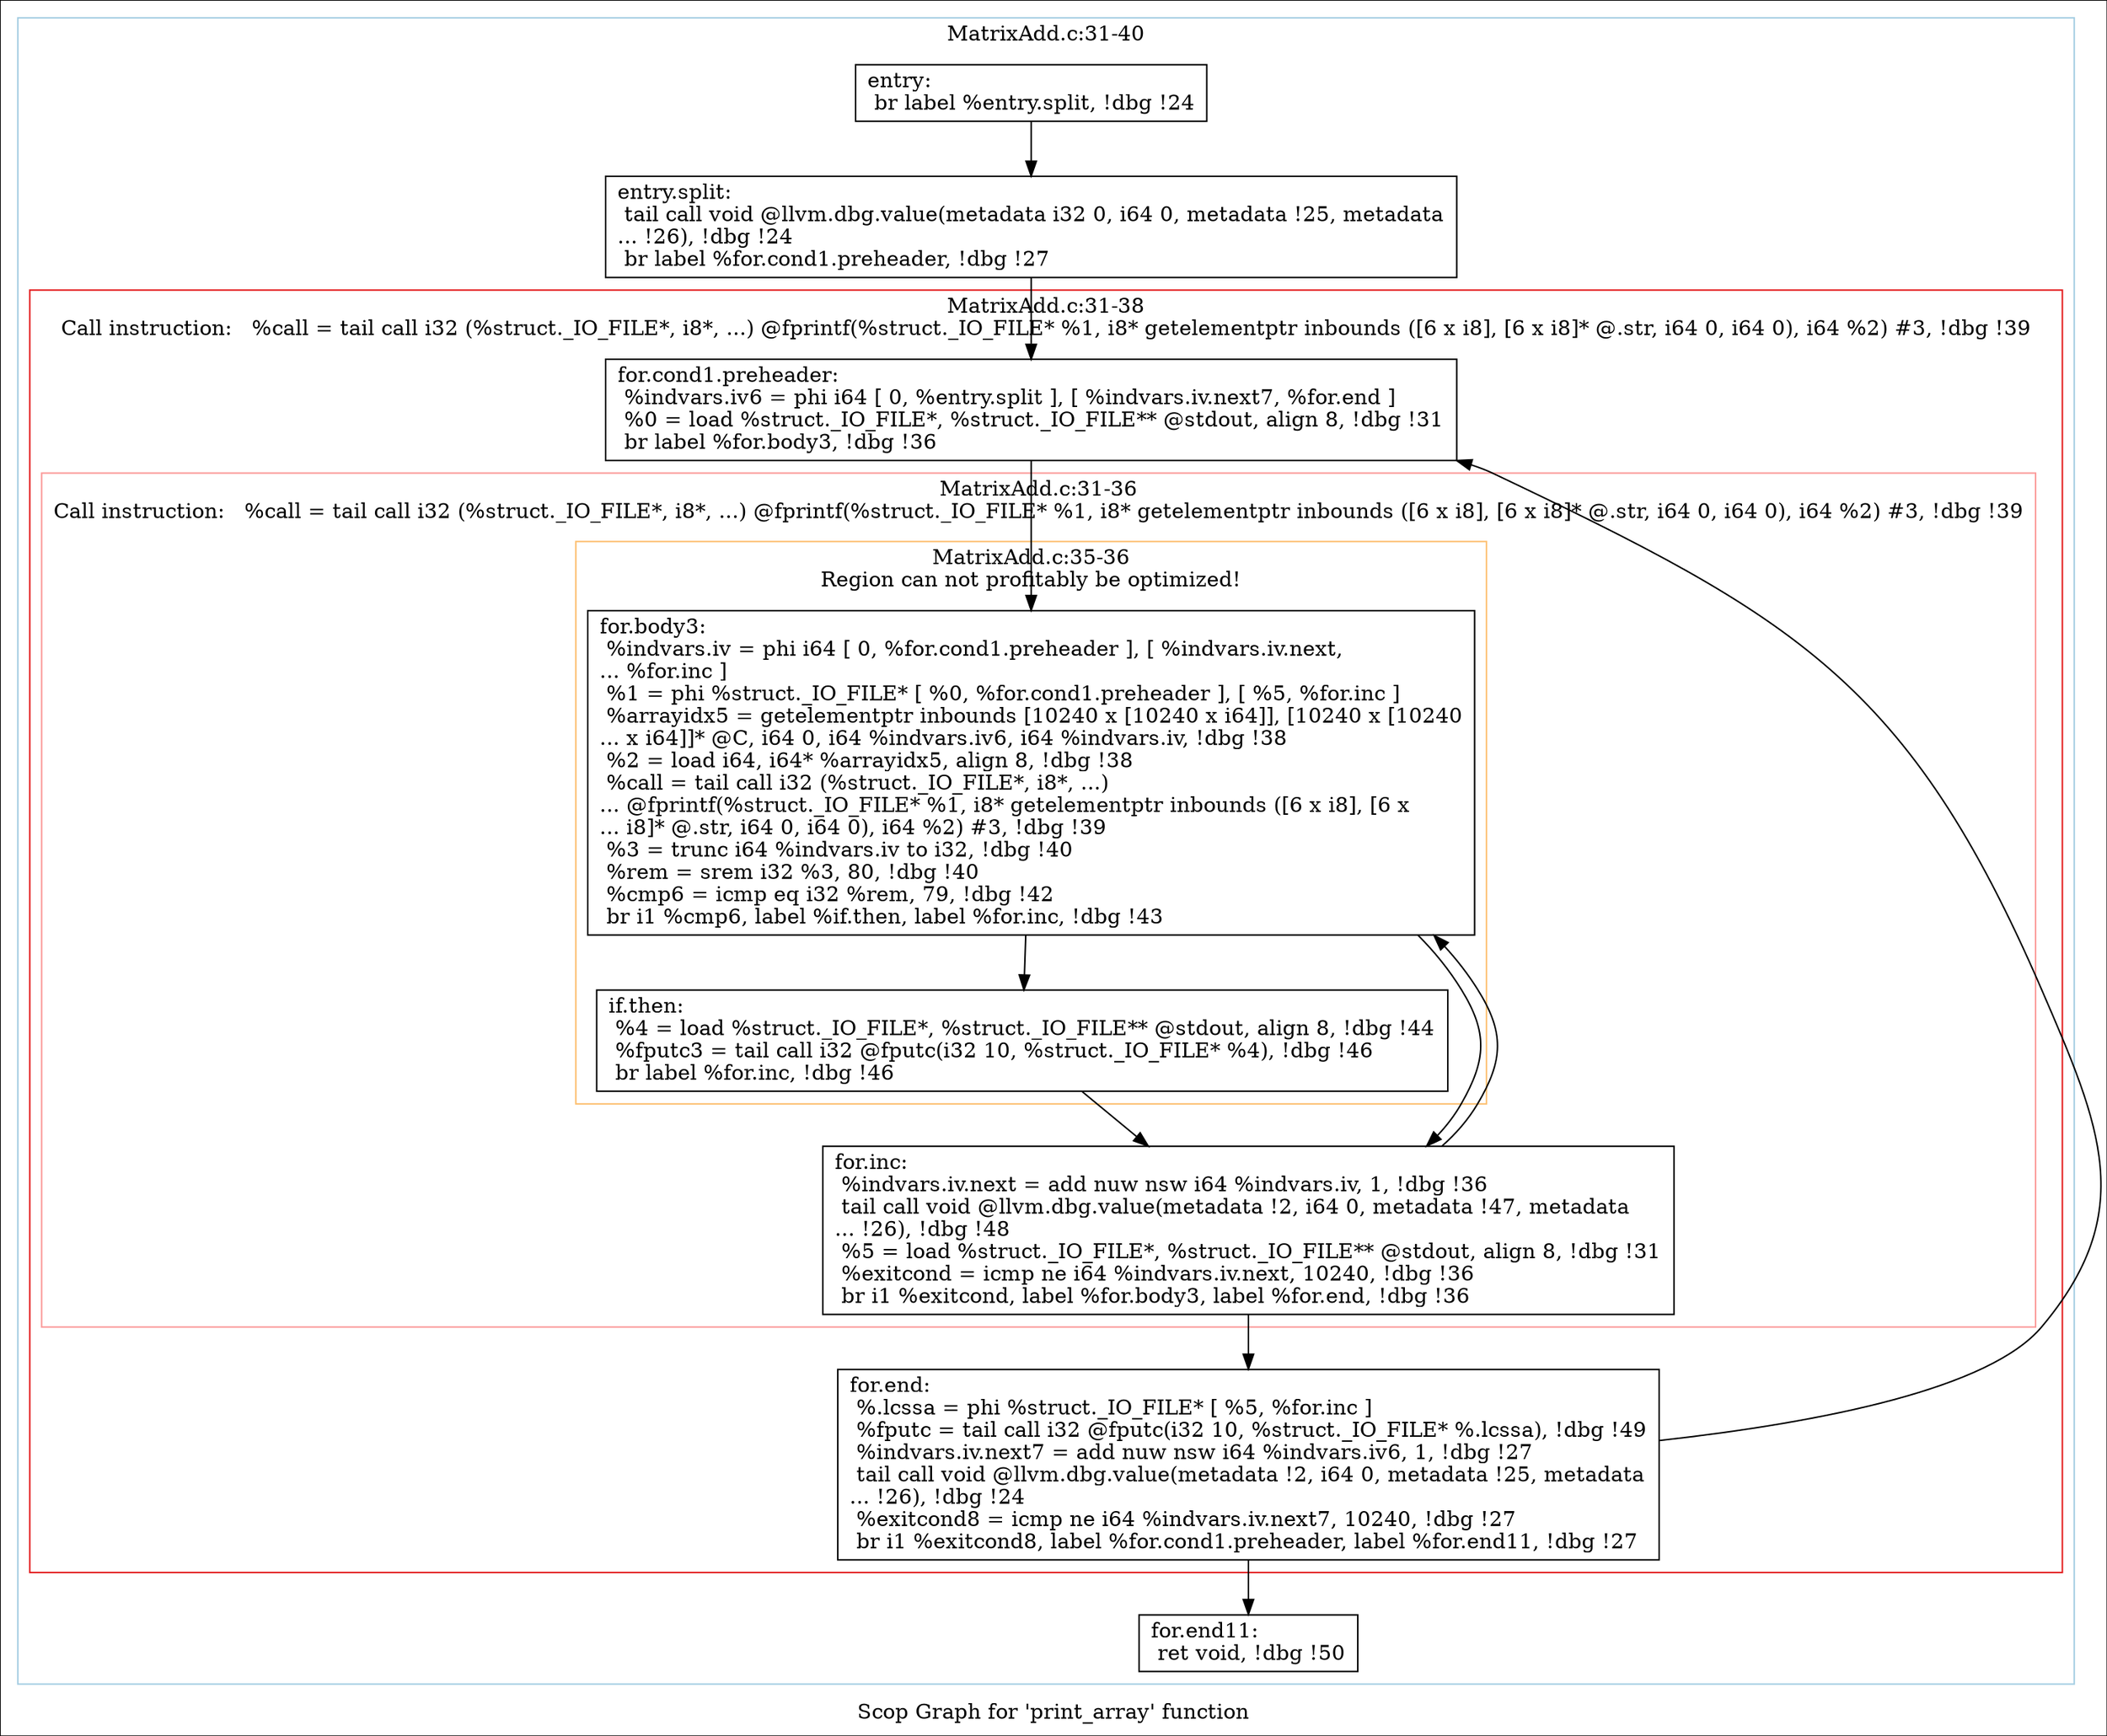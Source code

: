 digraph "Scop Graph for 'print_array' function" {
	label="Scop Graph for 'print_array' function";

	Node0x4ea5fe0 [shape=record,label="{entry:\l  br label %entry.split, !dbg !24\l}"];
	Node0x4ea5fe0 -> Node0x4ea35c0;
	Node0x4ea35c0 [shape=record,label="{entry.split:                                      \l  tail call void @llvm.dbg.value(metadata i32 0, i64 0, metadata !25, metadata\l... !26), !dbg !24\l  br label %for.cond1.preheader, !dbg !27\l}"];
	Node0x4ea35c0 -> Node0x4ec1de0;
	Node0x4ec1de0 [shape=record,label="{for.cond1.preheader:                              \l  %indvars.iv6 = phi i64 [ 0, %entry.split ], [ %indvars.iv.next7, %for.end ]\l  %0 = load %struct._IO_FILE*, %struct._IO_FILE** @stdout, align 8, !dbg !31\l  br label %for.body3, !dbg !36\l}"];
	Node0x4ec1de0 -> Node0x4ea5bf0;
	Node0x4ea5bf0 [shape=record,label="{for.body3:                                        \l  %indvars.iv = phi i64 [ 0, %for.cond1.preheader ], [ %indvars.iv.next,\l... %for.inc ]\l  %1 = phi %struct._IO_FILE* [ %0, %for.cond1.preheader ], [ %5, %for.inc ]\l  %arrayidx5 = getelementptr inbounds [10240 x [10240 x i64]], [10240 x [10240\l... x i64]]* @C, i64 0, i64 %indvars.iv6, i64 %indvars.iv, !dbg !38\l  %2 = load i64, i64* %arrayidx5, align 8, !dbg !38\l  %call = tail call i32 (%struct._IO_FILE*, i8*, ...)\l... @fprintf(%struct._IO_FILE* %1, i8* getelementptr inbounds ([6 x i8], [6 x\l... i8]* @.str, i64 0, i64 0), i64 %2) #3, !dbg !39\l  %3 = trunc i64 %indvars.iv to i32, !dbg !40\l  %rem = srem i32 %3, 80, !dbg !40\l  %cmp6 = icmp eq i32 %rem, 79, !dbg !42\l  br i1 %cmp6, label %if.then, label %for.inc, !dbg !43\l}"];
	Node0x4ea5bf0 -> Node0x4ea5c10;
	Node0x4ea5bf0 -> Node0x4e8ee60;
	Node0x4ea5c10 [shape=record,label="{if.then:                                          \l  %4 = load %struct._IO_FILE*, %struct._IO_FILE** @stdout, align 8, !dbg !44\l  %fputc3 = tail call i32 @fputc(i32 10, %struct._IO_FILE* %4), !dbg !46\l  br label %for.inc, !dbg !46\l}"];
	Node0x4ea5c10 -> Node0x4e8ee60;
	Node0x4e8ee60 [shape=record,label="{for.inc:                                          \l  %indvars.iv.next = add nuw nsw i64 %indvars.iv, 1, !dbg !36\l  tail call void @llvm.dbg.value(metadata !2, i64 0, metadata !47, metadata\l... !26), !dbg !48\l  %5 = load %struct._IO_FILE*, %struct._IO_FILE** @stdout, align 8, !dbg !31\l  %exitcond = icmp ne i64 %indvars.iv.next, 10240, !dbg !36\l  br i1 %exitcond, label %for.body3, label %for.end, !dbg !36\l}"];
	Node0x4e8ee60 -> Node0x4ea5bf0[constraint=false];
	Node0x4e8ee60 -> Node0x4e977b0;
	Node0x4e977b0 [shape=record,label="{for.end:                                          \l  %.lcssa = phi %struct._IO_FILE* [ %5, %for.inc ]\l  %fputc = tail call i32 @fputc(i32 10, %struct._IO_FILE* %.lcssa), !dbg !49\l  %indvars.iv.next7 = add nuw nsw i64 %indvars.iv6, 1, !dbg !27\l  tail call void @llvm.dbg.value(metadata !2, i64 0, metadata !25, metadata\l... !26), !dbg !24\l  %exitcond8 = icmp ne i64 %indvars.iv.next7, 10240, !dbg !27\l  br i1 %exitcond8, label %for.cond1.preheader, label %for.end11, !dbg !27\l}"];
	Node0x4e977b0 -> Node0x4ec1de0[constraint=false];
	Node0x4e977b0 -> Node0x4ea5b50;
	Node0x4ea5b50 [shape=record,label="{for.end11:                                        \l  ret void, !dbg !50\l}"];
	colorscheme = "paired12"
        subgraph cluster_0x4e9b480 {
          label = "MatrixAdd.c:31-40
";
          style = solid;
          color = 1
          subgraph cluster_0x4ea0070 {
            label = "MatrixAdd.c:31-38
Call instruction:   %call = tail call i32 (%struct._IO_FILE*, i8*, ...) @fprintf(%struct._IO_FILE* %1, i8* getelementptr inbounds ([6 x i8], [6 x i8]* @.str, i64 0, i64 0), i64 %2) #3, !dbg !39";
            style = solid;
            color = 6
            subgraph cluster_0x4e9ff70 {
              label = "MatrixAdd.c:31-36
Call instruction:   %call = tail call i32 (%struct._IO_FILE*, i8*, ...) @fprintf(%struct._IO_FILE* %1, i8* getelementptr inbounds ([6 x i8], [6 x i8]* @.str, i64 0, i64 0), i64 %2) #3, !dbg !39";
              style = solid;
              color = 5
              subgraph cluster_0x4ea4120 {
                label = "MatrixAdd.c:35-36
Region can not profitably be optimized!";
                style = solid;
                color = 7
                Node0x4ea5bf0;
                Node0x4ea5c10;
              }
              Node0x4e8ee60;
            }
            Node0x4ec1de0;
            Node0x4e977b0;
          }
          Node0x4ea5fe0;
          Node0x4ea35c0;
          Node0x4ea5b50;
        }
}

